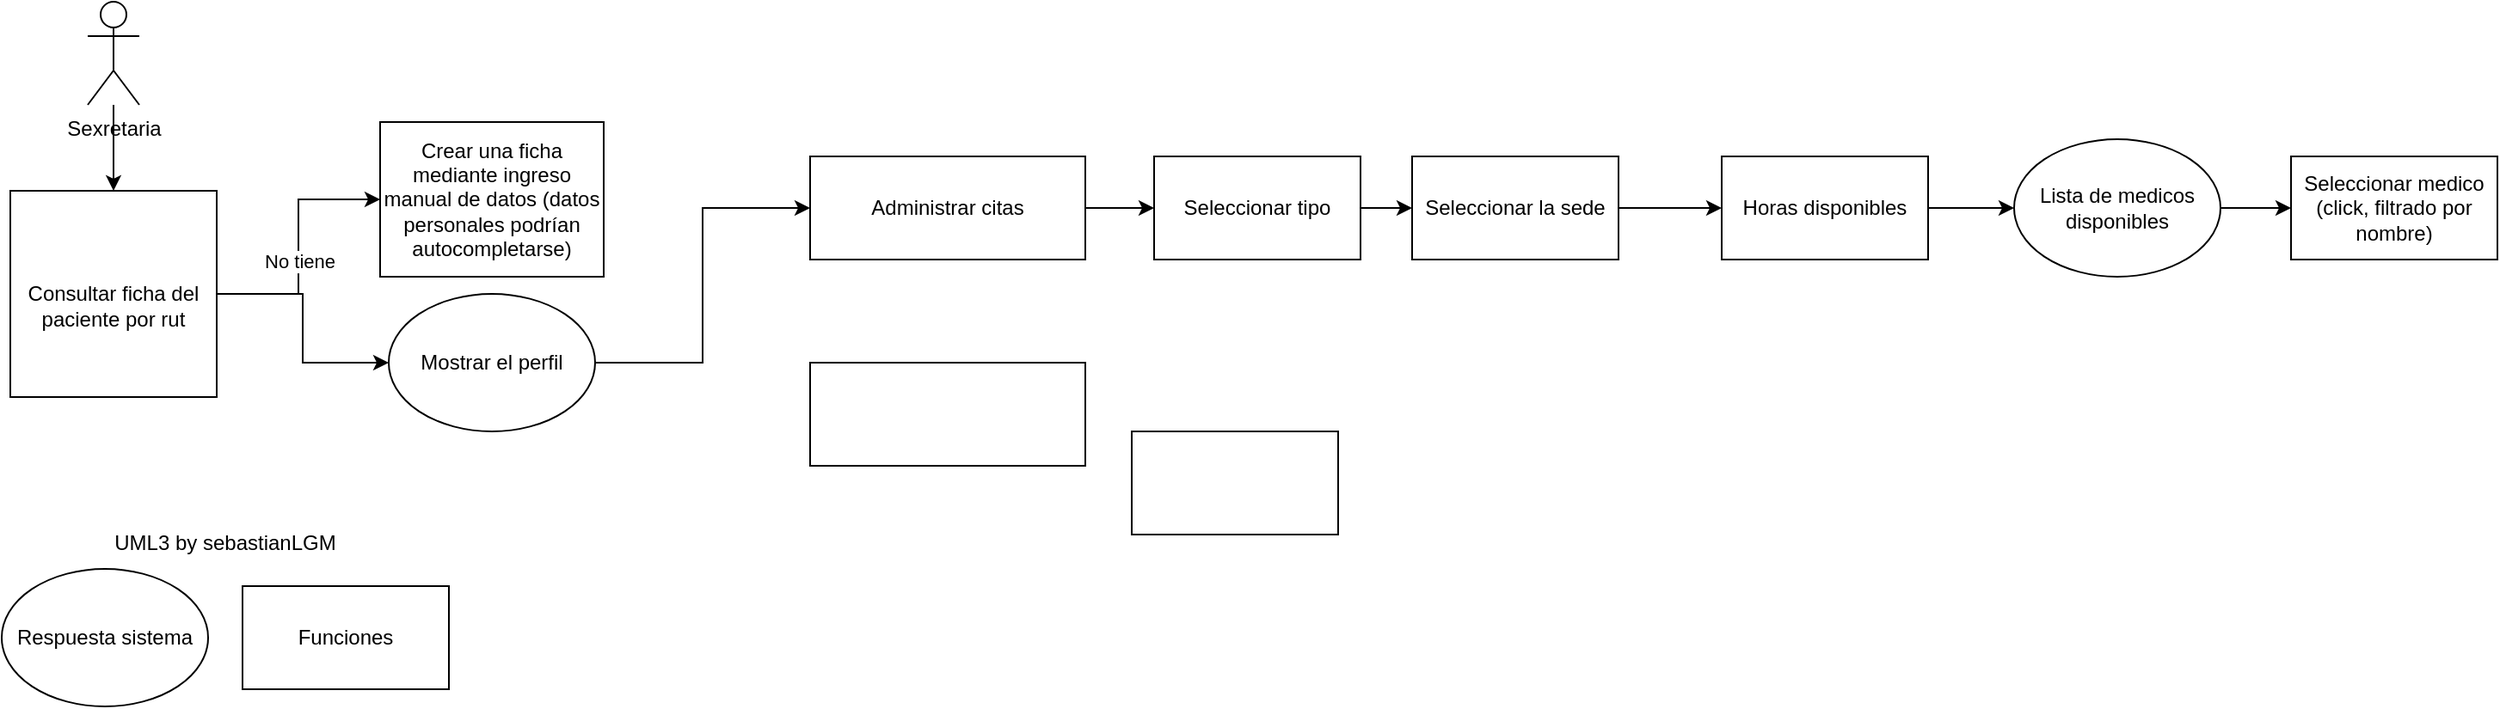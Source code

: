 <mxfile version="21.1.2" type="github">
  <diagram name="Página-1" id="845WD8U1ApV6iTWOgfoi">
    <mxGraphModel dx="584" dy="297" grid="1" gridSize="10" guides="1" tooltips="1" connect="1" arrows="1" fold="1" page="1" pageScale="1" pageWidth="827" pageHeight="1169" math="0" shadow="0">
      <root>
        <mxCell id="0" />
        <mxCell id="1" parent="0" />
        <mxCell id="CYBAibLlUfrQaXq1cwKo-14" style="edgeStyle=orthogonalEdgeStyle;rounded=0;orthogonalLoop=1;jettySize=auto;html=1;entryX=0;entryY=0.5;entryDx=0;entryDy=0;" edge="1" parent="1" source="CYBAibLlUfrQaXq1cwKo-2" target="CYBAibLlUfrQaXq1cwKo-17">
          <mxGeometry relative="1" as="geometry">
            <mxPoint x="294" y="110.0" as="targetPoint" />
          </mxGeometry>
        </mxCell>
        <mxCell id="CYBAibLlUfrQaXq1cwKo-18" value="No tiene" style="edgeLabel;html=1;align=center;verticalAlign=middle;resizable=0;points=[];" vertex="1" connectable="0" parent="CYBAibLlUfrQaXq1cwKo-14">
          <mxGeometry x="-0.116" relative="1" as="geometry">
            <mxPoint as="offset" />
          </mxGeometry>
        </mxCell>
        <mxCell id="CYBAibLlUfrQaXq1cwKo-36" style="edgeStyle=orthogonalEdgeStyle;rounded=0;orthogonalLoop=1;jettySize=auto;html=1;entryX=0;entryY=0.5;entryDx=0;entryDy=0;" edge="1" parent="1" source="CYBAibLlUfrQaXq1cwKo-2" target="CYBAibLlUfrQaXq1cwKo-34">
          <mxGeometry relative="1" as="geometry" />
        </mxCell>
        <mxCell id="CYBAibLlUfrQaXq1cwKo-2" value="&lt;br&gt;&lt;br&gt;Consultar ficha del paciente por rut&lt;br&gt;&amp;nbsp;" style="whiteSpace=wrap;html=1;aspect=fixed;" vertex="1" parent="1">
          <mxGeometry x="55" y="130" width="120" height="120" as="geometry" />
        </mxCell>
        <mxCell id="CYBAibLlUfrQaXq1cwKo-23" style="edgeStyle=orthogonalEdgeStyle;rounded=0;orthogonalLoop=1;jettySize=auto;html=1;entryX=0;entryY=0.5;entryDx=0;entryDy=0;exitX=1;exitY=0.5;exitDx=0;exitDy=0;" edge="1" parent="1" source="CYBAibLlUfrQaXq1cwKo-34" target="CYBAibLlUfrQaXq1cwKo-21">
          <mxGeometry relative="1" as="geometry">
            <mxPoint x="400.0" y="235" as="sourcePoint" />
          </mxGeometry>
        </mxCell>
        <mxCell id="CYBAibLlUfrQaXq1cwKo-17" value="Crear una ficha mediante ingreso manual de datos (datos personales podrían autocompletarse)" style="rounded=0;whiteSpace=wrap;html=1;" vertex="1" parent="1">
          <mxGeometry x="270" y="90" width="130" height="90" as="geometry" />
        </mxCell>
        <mxCell id="CYBAibLlUfrQaXq1cwKo-41" style="edgeStyle=orthogonalEdgeStyle;rounded=0;orthogonalLoop=1;jettySize=auto;html=1;entryX=0;entryY=0.5;entryDx=0;entryDy=0;" edge="1" parent="1" source="CYBAibLlUfrQaXq1cwKo-21" target="CYBAibLlUfrQaXq1cwKo-31">
          <mxGeometry relative="1" as="geometry" />
        </mxCell>
        <mxCell id="CYBAibLlUfrQaXq1cwKo-21" value="Administrar citas" style="rounded=0;whiteSpace=wrap;html=1;" vertex="1" parent="1">
          <mxGeometry x="520" y="110" width="160" height="60" as="geometry" />
        </mxCell>
        <mxCell id="CYBAibLlUfrQaXq1cwKo-22" value="" style="rounded=0;whiteSpace=wrap;html=1;" vertex="1" parent="1">
          <mxGeometry x="520" y="230" width="160" height="60" as="geometry" />
        </mxCell>
        <mxCell id="CYBAibLlUfrQaXq1cwKo-26" style="edgeStyle=orthogonalEdgeStyle;rounded=0;orthogonalLoop=1;jettySize=auto;html=1;entryX=0.5;entryY=0;entryDx=0;entryDy=0;" edge="1" parent="1" source="CYBAibLlUfrQaXq1cwKo-24" target="CYBAibLlUfrQaXq1cwKo-2">
          <mxGeometry relative="1" as="geometry" />
        </mxCell>
        <mxCell id="CYBAibLlUfrQaXq1cwKo-24" value="Sexretaria" style="shape=umlActor;verticalLabelPosition=bottom;verticalAlign=top;html=1;outlineConnect=0;" vertex="1" parent="1">
          <mxGeometry x="100" y="20" width="30" height="60" as="geometry" />
        </mxCell>
        <mxCell id="CYBAibLlUfrQaXq1cwKo-28" value="Seleccionar medico (click, filtrado por nombre)" style="rounded=0;whiteSpace=wrap;html=1;" vertex="1" parent="1">
          <mxGeometry x="1381" y="110" width="120" height="60" as="geometry" />
        </mxCell>
        <mxCell id="CYBAibLlUfrQaXq1cwKo-44" style="edgeStyle=orthogonalEdgeStyle;rounded=0;orthogonalLoop=1;jettySize=auto;html=1;" edge="1" parent="1" source="CYBAibLlUfrQaXq1cwKo-29" target="CYBAibLlUfrQaXq1cwKo-40">
          <mxGeometry relative="1" as="geometry">
            <mxPoint x="1230" y="140" as="targetPoint" />
          </mxGeometry>
        </mxCell>
        <mxCell id="CYBAibLlUfrQaXq1cwKo-29" value="Horas disponibles" style="rounded=0;whiteSpace=wrap;html=1;" vertex="1" parent="1">
          <mxGeometry x="1050" y="110" width="120" height="60" as="geometry" />
        </mxCell>
        <mxCell id="CYBAibLlUfrQaXq1cwKo-43" style="edgeStyle=orthogonalEdgeStyle;rounded=0;orthogonalLoop=1;jettySize=auto;html=1;entryX=0;entryY=0.5;entryDx=0;entryDy=0;" edge="1" parent="1" source="CYBAibLlUfrQaXq1cwKo-30" target="CYBAibLlUfrQaXq1cwKo-29">
          <mxGeometry relative="1" as="geometry" />
        </mxCell>
        <mxCell id="CYBAibLlUfrQaXq1cwKo-30" value="Seleccionar la sede" style="rounded=0;whiteSpace=wrap;html=1;" vertex="1" parent="1">
          <mxGeometry x="870" y="110" width="120" height="60" as="geometry" />
        </mxCell>
        <mxCell id="CYBAibLlUfrQaXq1cwKo-42" style="edgeStyle=orthogonalEdgeStyle;rounded=0;orthogonalLoop=1;jettySize=auto;html=1;entryX=0;entryY=0.5;entryDx=0;entryDy=0;" edge="1" parent="1" source="CYBAibLlUfrQaXq1cwKo-31" target="CYBAibLlUfrQaXq1cwKo-30">
          <mxGeometry relative="1" as="geometry" />
        </mxCell>
        <mxCell id="CYBAibLlUfrQaXq1cwKo-31" value="Seleccionar tipo" style="rounded=0;whiteSpace=wrap;html=1;" vertex="1" parent="1">
          <mxGeometry x="720" y="110" width="120" height="60" as="geometry" />
        </mxCell>
        <mxCell id="CYBAibLlUfrQaXq1cwKo-32" value="" style="rounded=0;whiteSpace=wrap;html=1;" vertex="1" parent="1">
          <mxGeometry x="707" y="270" width="120" height="60" as="geometry" />
        </mxCell>
        <mxCell id="CYBAibLlUfrQaXq1cwKo-34" value="Mostrar el perfil" style="ellipse;whiteSpace=wrap;html=1;" vertex="1" parent="1">
          <mxGeometry x="275" y="190" width="120" height="80" as="geometry" />
        </mxCell>
        <mxCell id="CYBAibLlUfrQaXq1cwKo-37" value="Respuesta sistema" style="ellipse;whiteSpace=wrap;html=1;" vertex="1" parent="1">
          <mxGeometry x="50" y="350" width="120" height="80" as="geometry" />
        </mxCell>
        <mxCell id="CYBAibLlUfrQaXq1cwKo-38" value="Funciones" style="rounded=0;whiteSpace=wrap;html=1;" vertex="1" parent="1">
          <mxGeometry x="190" y="360" width="120" height="60" as="geometry" />
        </mxCell>
        <mxCell id="CYBAibLlUfrQaXq1cwKo-39" value="UML3 by sebastianLGM" style="text;html=1;strokeColor=none;fillColor=none;align=center;verticalAlign=middle;whiteSpace=wrap;rounded=0;" vertex="1" parent="1">
          <mxGeometry x="95" y="320" width="170" height="30" as="geometry" />
        </mxCell>
        <mxCell id="CYBAibLlUfrQaXq1cwKo-46" style="edgeStyle=orthogonalEdgeStyle;rounded=0;orthogonalLoop=1;jettySize=auto;html=1;entryX=0;entryY=0.5;entryDx=0;entryDy=0;" edge="1" parent="1" source="CYBAibLlUfrQaXq1cwKo-40" target="CYBAibLlUfrQaXq1cwKo-28">
          <mxGeometry relative="1" as="geometry" />
        </mxCell>
        <mxCell id="CYBAibLlUfrQaXq1cwKo-40" value="Lista de medicos disponibles" style="ellipse;whiteSpace=wrap;html=1;" vertex="1" parent="1">
          <mxGeometry x="1220" y="100" width="120" height="80" as="geometry" />
        </mxCell>
      </root>
    </mxGraphModel>
  </diagram>
</mxfile>
